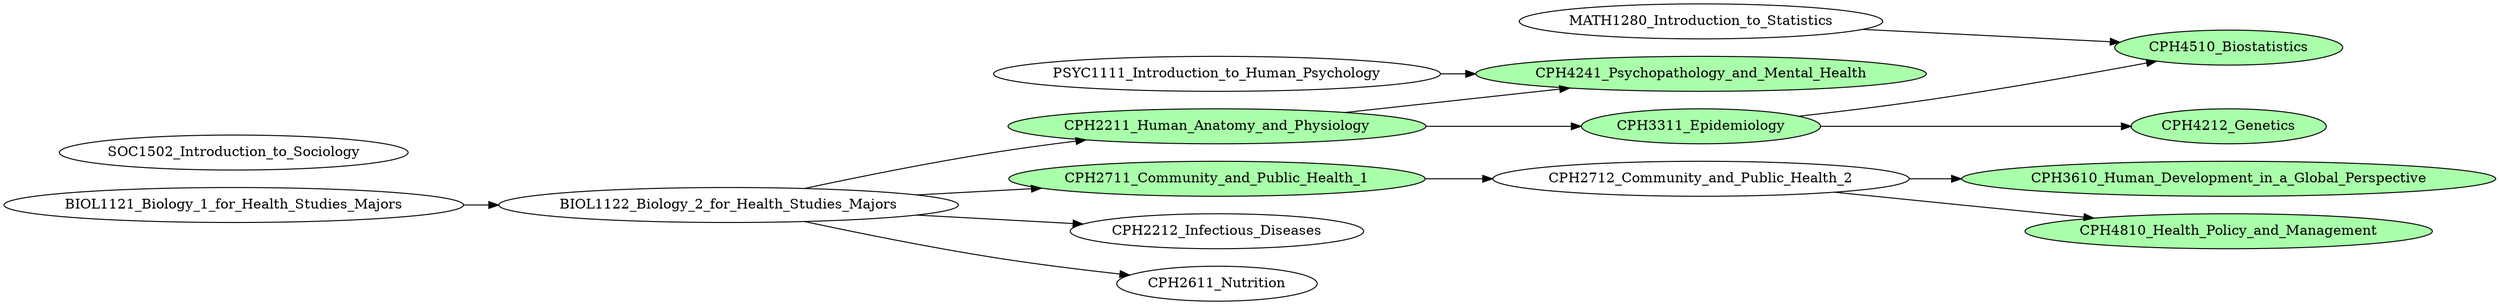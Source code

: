 // https://www.uopeople.edu/programs/hs/health-studies-bachelor-degree/curriculum/

digraph {
    graph [rankdir = LR];

    // courses colored green (#aaffaa) are proctored course
    CPH2211_Human_Anatomy_and_Physiology[fillcolor="#aaffaa", style="filled"];
    CPH2711_Community_and_Public_Health_1[fillcolor="#aaffaa", style="filled"];
    CPH3311_Epidemiology[fillcolor="#aaffaa", style="filled"];
    CPH3610_Human_Development_in_a_Global_Perspective[fillcolor="#aaffaa", style="filled"];
    CPH4212_Genetics[fillcolor="#aaffaa", style="filled"];
    CPH4810_Health_Policy_and_Management[fillcolor="#aaffaa", style="filled"];
    CPH4241_Psychopathology_and_Mental_Health[fillcolor="#aaffaa", style="filled"];
    CPH4510_Biostatistics[fillcolor="#aaffaa", style="filled"];

    // Courses with no prerequisites
    BIOL1121_Biology_1_for_Health_Studies_Majors;
    PSYC1111_Introduction_to_Human_Psychology;
    SOC1502_Introduction_to_Sociology;

    // Courses that have prerequisites
    BIOL1121_Biology_1_for_Health_Studies_Majors -> BIOL1122_Biology_2_for_Health_Studies_Majors;
    BIOL1122_Biology_2_for_Health_Studies_Majors -> CPH2211_Human_Anatomy_and_Physiology;
    BIOL1122_Biology_2_for_Health_Studies_Majors -> CPH2212_Infectious_Diseases;
    BIOL1122_Biology_2_for_Health_Studies_Majors -> CPH2611_Nutrition;
    BIOL1122_Biology_2_for_Health_Studies_Majors -> CPH2711_Community_and_Public_Health_1;
    CPH2211_Human_Anatomy_and_Physiology -> CPH3311_Epidemiology;
    CPH2711_Community_and_Public_Health_1 -> CPH2712_Community_and_Public_Health_2;
    CPH2712_Community_and_Public_Health_2 -> CPH3610_Human_Development_in_a_Global_Perspective;
    CPH2712_Community_and_Public_Health_2 -> CPH4810_Health_Policy_and_Management;
    CPH3311_Epidemiology -> CPH4212_Genetics;

    // Courses that requires multiple prerequisites
    CPH2211_Human_Anatomy_and_Physiology      -> CPH4241_Psychopathology_and_Mental_Health;
    PSYC1111_Introduction_to_Human_Psychology -> CPH4241_Psychopathology_and_Mental_Health;
    CPH3311_Epidemiology                -> CPH4510_Biostatistics;
    MATH1280_Introduction_to_Statistics -> CPH4510_Biostatistics;
    // NOTE: MATH1280 "Introduction to Statistics" itself isn't included in the Health Science curriculum. It's a general education course.
    // https://www.uopeople.edu/prepare-for-university/introduction-statistics-math-1280-learning-materials/

    // ignored:
    // CPH 3995	Internship (6 credits) By permission only for CPH majors with over 100 credits	6
}
